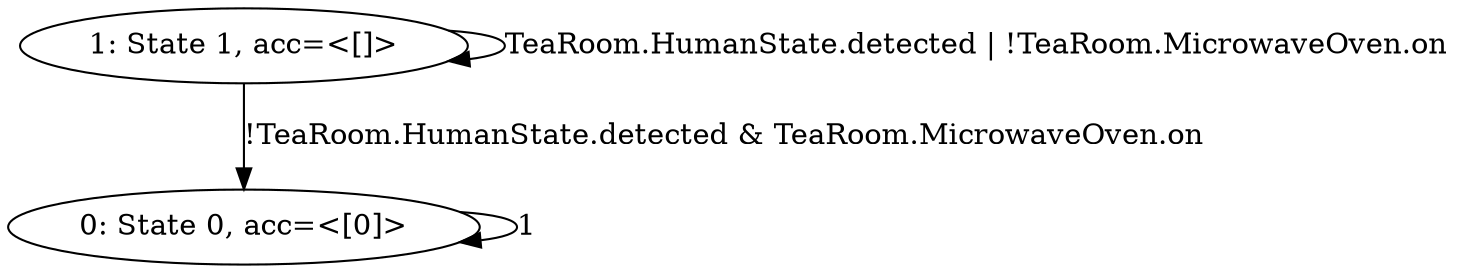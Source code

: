 digraph G {
	s1 [label="1: State 1, acc=<[]>"]
	s0 [label="0: State 0, acc=<[0]>"]
	s1 -> s0 [label="!TeaRoom.HumanState.detected & TeaRoom.MicrowaveOven.on"]
	s1 -> s1 [label="TeaRoom.HumanState.detected | !TeaRoom.MicrowaveOven.on"]
	s0 -> s0 [label="1"]
}
